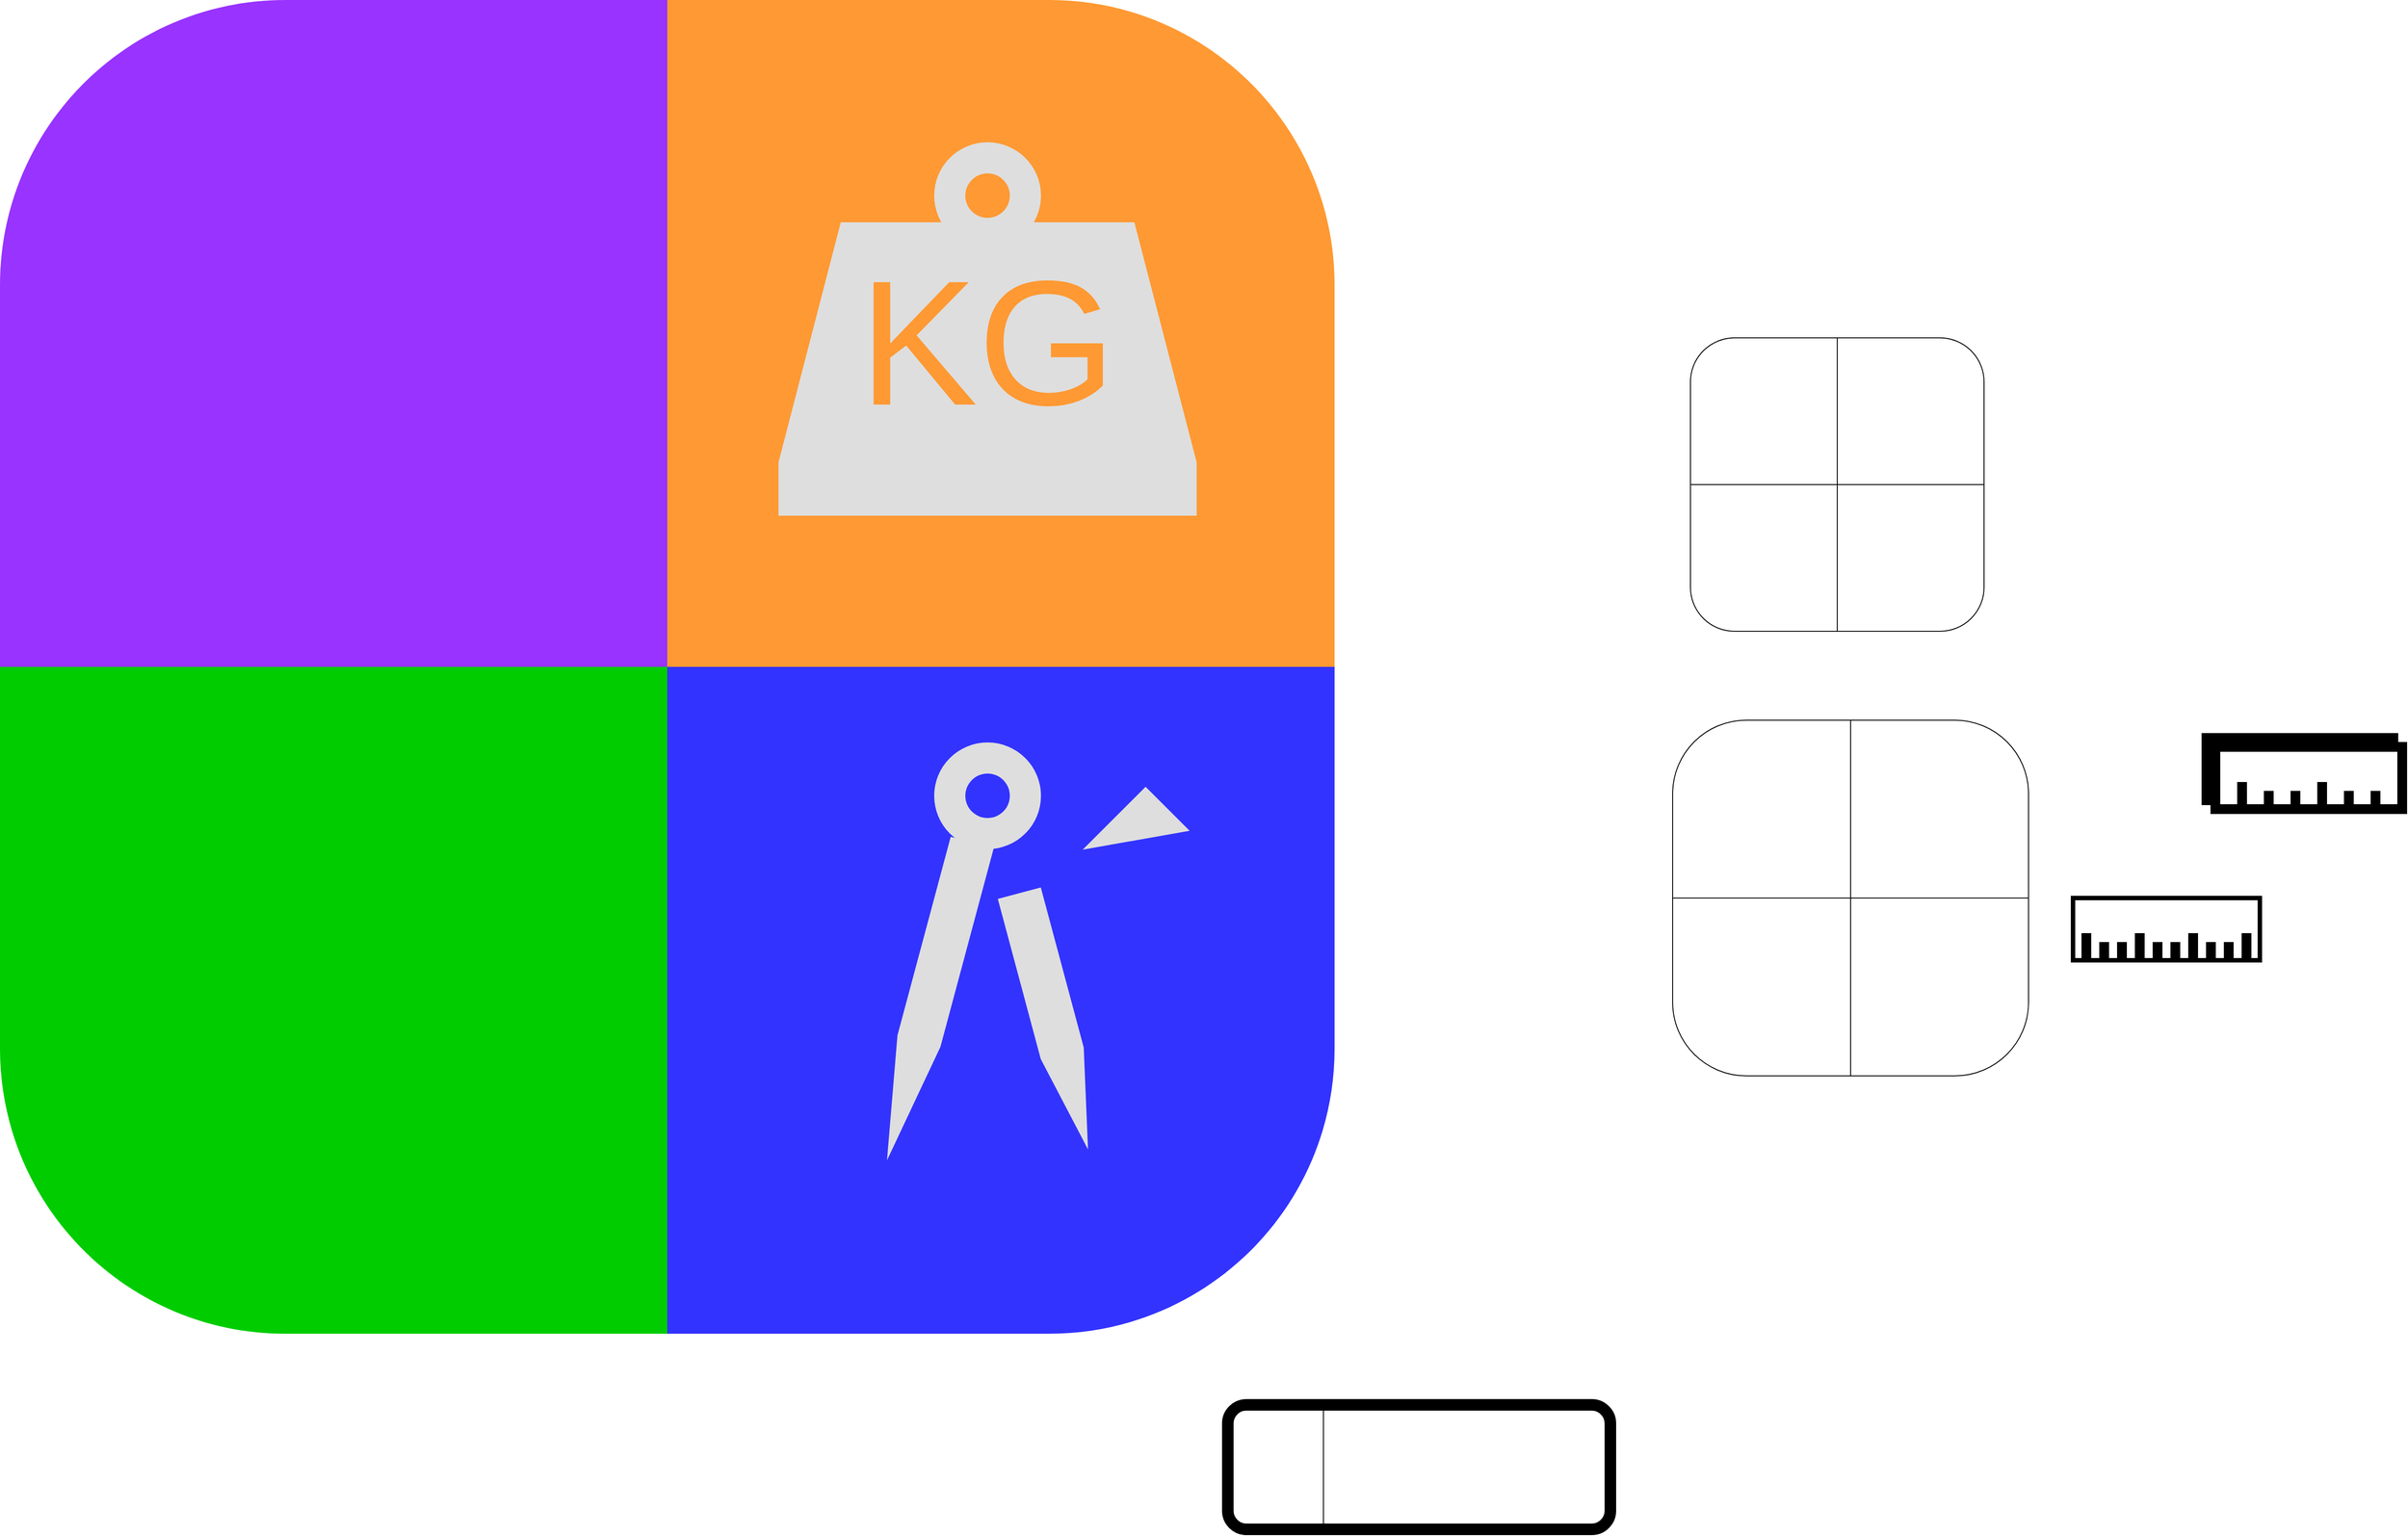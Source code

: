 <mxfile version="13.9.9" type="device"><diagram id="v6iMBg3ECgDKjJF5wP1H" name="페이지-1"><mxGraphModel dx="3230" dy="1719" grid="1" gridSize="10" guides="1" tooltips="1" connect="1" arrows="1" fold="1" page="1" pageScale="1" pageWidth="827" pageHeight="1169" math="0" shadow="0"><root><mxCell id="0"/><mxCell id="1" parent="0"/><mxCell id="wkdYx7ur7GUOPui_FxU7-1" value="" style="rounded=1;whiteSpace=wrap;html=1;" vertex="1" parent="1"><mxGeometry x="210" y="250" width="330" height="330" as="geometry"/></mxCell><mxCell id="wkdYx7ur7GUOPui_FxU7-3" value="" style="endArrow=none;html=1;entryX=1;entryY=0.5;entryDx=0;entryDy=0;exitX=0;exitY=0.5;exitDx=0;exitDy=0;" edge="1" parent="1" source="wkdYx7ur7GUOPui_FxU7-1" target="wkdYx7ur7GUOPui_FxU7-1"><mxGeometry width="50" height="50" relative="1" as="geometry"><mxPoint x="470" y="430" as="sourcePoint"/><mxPoint x="520" y="380" as="targetPoint"/></mxGeometry></mxCell><mxCell id="wkdYx7ur7GUOPui_FxU7-4" value="" style="endArrow=none;html=1;entryX=0.5;entryY=1;entryDx=0;entryDy=0;exitX=0.5;exitY=0;exitDx=0;exitDy=0;" edge="1" parent="1" source="wkdYx7ur7GUOPui_FxU7-1" target="wkdYx7ur7GUOPui_FxU7-1"><mxGeometry width="50" height="50" relative="1" as="geometry"><mxPoint x="220" y="425" as="sourcePoint"/><mxPoint x="550" y="425" as="targetPoint"/></mxGeometry></mxCell><mxCell id="wkdYx7ur7GUOPui_FxU7-6" value="" style="verticalLabelPosition=bottom;verticalAlign=top;html=1;shape=mxgraph.basic.corner_round_rect;dx=41.41;" vertex="1" parent="1"><mxGeometry x="190" y="680" width="200" height="200" as="geometry"/></mxCell><mxCell id="wkdYx7ur7GUOPui_FxU7-9" value="" style="verticalLabelPosition=bottom;verticalAlign=top;html=1;shape=mxgraph.basic.corner_round_rect;dx=41.41;rotation=-180;" vertex="1" parent="1"><mxGeometry x="390" y="880" width="200" height="200" as="geometry"/></mxCell><mxCell id="wkdYx7ur7GUOPui_FxU7-10" value="" style="verticalLabelPosition=bottom;verticalAlign=top;html=1;shape=mxgraph.basic.corner_round_rect;dx=41.41;rotation=90;" vertex="1" parent="1"><mxGeometry x="390" y="680" width="200" height="200" as="geometry"/></mxCell><mxCell id="wkdYx7ur7GUOPui_FxU7-11" value="" style="verticalLabelPosition=bottom;verticalAlign=top;html=1;shape=mxgraph.basic.corner_round_rect;dx=41.41;rotation=-90;" vertex="1" parent="1"><mxGeometry x="190" y="880" width="200" height="200" as="geometry"/></mxCell><mxCell id="wkdYx7ur7GUOPui_FxU7-12" value="" style="rounded=0;whiteSpace=wrap;html=1;strokeWidth=5;" vertex="1" parent="1"><mxGeometry x="640" y="880" width="210" height="70" as="geometry"/></mxCell><mxCell id="wkdYx7ur7GUOPui_FxU7-13" value="" style="rounded=0;whiteSpace=wrap;html=1;fillColor=#000000;" vertex="1" parent="1"><mxGeometry x="650" y="920" width="10" height="30" as="geometry"/></mxCell><mxCell id="wkdYx7ur7GUOPui_FxU7-14" value="" style="rounded=0;whiteSpace=wrap;html=1;fillColor=#000000;" vertex="1" parent="1"><mxGeometry x="670" y="930" width="10" height="20" as="geometry"/></mxCell><mxCell id="wkdYx7ur7GUOPui_FxU7-15" value="" style="rounded=0;whiteSpace=wrap;html=1;fillColor=#000000;" vertex="1" parent="1"><mxGeometry x="690" y="930" width="10" height="20" as="geometry"/></mxCell><mxCell id="wkdYx7ur7GUOPui_FxU7-16" value="" style="rounded=0;whiteSpace=wrap;html=1;fillColor=#000000;" vertex="1" parent="1"><mxGeometry x="710" y="920" width="10" height="30" as="geometry"/></mxCell><mxCell id="wkdYx7ur7GUOPui_FxU7-18" value="" style="rounded=0;whiteSpace=wrap;html=1;fillColor=#000000;" vertex="1" parent="1"><mxGeometry x="730" y="930" width="10" height="20" as="geometry"/></mxCell><mxCell id="wkdYx7ur7GUOPui_FxU7-19" value="" style="rounded=0;whiteSpace=wrap;html=1;fillColor=#000000;" vertex="1" parent="1"><mxGeometry x="750" y="930" width="10" height="20" as="geometry"/></mxCell><mxCell id="wkdYx7ur7GUOPui_FxU7-20" value="" style="rounded=0;whiteSpace=wrap;html=1;fillColor=#000000;" vertex="1" parent="1"><mxGeometry x="770" y="920" width="10" height="30" as="geometry"/></mxCell><mxCell id="wkdYx7ur7GUOPui_FxU7-22" value="" style="rounded=0;whiteSpace=wrap;html=1;fillColor=#000000;" vertex="1" parent="1"><mxGeometry x="790" y="930" width="10" height="20" as="geometry"/></mxCell><mxCell id="wkdYx7ur7GUOPui_FxU7-23" value="" style="rounded=0;whiteSpace=wrap;html=1;fillColor=#000000;" vertex="1" parent="1"><mxGeometry x="810" y="930" width="10" height="20" as="geometry"/></mxCell><mxCell id="wkdYx7ur7GUOPui_FxU7-24" value="" style="rounded=0;whiteSpace=wrap;html=1;fillColor=#000000;" vertex="1" parent="1"><mxGeometry x="830" y="920" width="10" height="30" as="geometry"/></mxCell><mxCell id="wkdYx7ur7GUOPui_FxU7-38" value="" style="rounded=0;whiteSpace=wrap;html=1;strokeWidth=11;" vertex="1" parent="1"><mxGeometry x="790" y="700" width="210" height="70" as="geometry"/></mxCell><mxCell id="wkdYx7ur7GUOPui_FxU7-39" value="" style="rounded=0;whiteSpace=wrap;html=1;fillColor=#000000;" vertex="1" parent="1"><mxGeometry x="815" y="740" width="10" height="30" as="geometry"/></mxCell><mxCell id="wkdYx7ur7GUOPui_FxU7-40" value="" style="rounded=0;whiteSpace=wrap;html=1;fillColor=#000000;" vertex="1" parent="1"><mxGeometry x="845" y="750" width="10" height="20" as="geometry"/></mxCell><mxCell id="wkdYx7ur7GUOPui_FxU7-41" value="" style="rounded=0;whiteSpace=wrap;html=1;fillColor=#000000;" vertex="1" parent="1"><mxGeometry x="875" y="750" width="10" height="20" as="geometry"/></mxCell><mxCell id="wkdYx7ur7GUOPui_FxU7-42" value="" style="rounded=0;whiteSpace=wrap;html=1;fillColor=#000000;" vertex="1" parent="1"><mxGeometry x="905" y="740" width="10" height="30" as="geometry"/></mxCell><mxCell id="wkdYx7ur7GUOPui_FxU7-43" value="" style="rounded=0;whiteSpace=wrap;html=1;fillColor=#000000;" vertex="1" parent="1"><mxGeometry x="935" y="750" width="10" height="20" as="geometry"/></mxCell><mxCell id="wkdYx7ur7GUOPui_FxU7-44" value="" style="rounded=0;whiteSpace=wrap;html=1;fillColor=#000000;" vertex="1" parent="1"><mxGeometry x="965" y="750" width="10" height="20" as="geometry"/></mxCell><mxCell id="wkdYx7ur7GUOPui_FxU7-51" value="" style="verticalLabelPosition=bottom;verticalAlign=top;html=1;shape=mxgraph.basic.corner_round_rect;dx=160.29;strokeColor=none;fillColor=#9933FF;" vertex="1" parent="1"><mxGeometry x="-1690" y="-130" width="750" height="750" as="geometry"/></mxCell><mxCell id="wkdYx7ur7GUOPui_FxU7-53" value="" style="verticalLabelPosition=bottom;verticalAlign=top;html=1;shape=mxgraph.basic.corner_round_rect;dx=160.29;rotation=90;strokeColor=none;fillColor=#FF9933;" vertex="1" parent="1"><mxGeometry x="-940" y="-130" width="750" height="750" as="geometry"/></mxCell><mxCell id="wkdYx7ur7GUOPui_FxU7-54" value="" style="verticalLabelPosition=bottom;verticalAlign=top;html=1;shape=mxgraph.basic.corner_round_rect;dx=160.29;rotation=-180;strokeColor=none;fillColor=#3333FF;" vertex="1" parent="1"><mxGeometry x="-970" y="620" width="780" height="750" as="geometry"/></mxCell><mxCell id="wkdYx7ur7GUOPui_FxU7-55" value="" style="verticalLabelPosition=bottom;verticalAlign=top;html=1;shape=mxgraph.basic.corner_round_rect;dx=160.29;rotation=-90;strokeColor=none;fillColor=#00CC00;" vertex="1" parent="1"><mxGeometry x="-1690" y="620" width="750" height="750" as="geometry"/></mxCell><mxCell id="wkdYx7ur7GUOPui_FxU7-57" value="" style="rounded=0;whiteSpace=wrap;html=1;strokeWidth=11;" vertex="1" parent="1"><mxGeometry x="800" y="710" width="210" height="70" as="geometry"/></mxCell><mxCell id="wkdYx7ur7GUOPui_FxU7-58" value="" style="rounded=0;whiteSpace=wrap;html=1;fillColor=#000000;" vertex="1" parent="1"><mxGeometry x="825" y="750" width="10" height="30" as="geometry"/></mxCell><mxCell id="wkdYx7ur7GUOPui_FxU7-59" value="" style="rounded=0;whiteSpace=wrap;html=1;fillColor=#000000;" vertex="1" parent="1"><mxGeometry x="855" y="760" width="10" height="20" as="geometry"/></mxCell><mxCell id="wkdYx7ur7GUOPui_FxU7-60" value="" style="rounded=0;whiteSpace=wrap;html=1;fillColor=#000000;" vertex="1" parent="1"><mxGeometry x="885" y="760" width="10" height="20" as="geometry"/></mxCell><mxCell id="wkdYx7ur7GUOPui_FxU7-61" value="" style="rounded=0;whiteSpace=wrap;html=1;fillColor=#000000;" vertex="1" parent="1"><mxGeometry x="915" y="750" width="10" height="30" as="geometry"/></mxCell><mxCell id="wkdYx7ur7GUOPui_FxU7-62" value="" style="rounded=0;whiteSpace=wrap;html=1;fillColor=#000000;" vertex="1" parent="1"><mxGeometry x="945" y="760" width="10" height="20" as="geometry"/></mxCell><mxCell id="wkdYx7ur7GUOPui_FxU7-63" value="" style="rounded=0;whiteSpace=wrap;html=1;fillColor=#000000;" vertex="1" parent="1"><mxGeometry x="975" y="760" width="10" height="20" as="geometry"/></mxCell><mxCell id="wkdYx7ur7GUOPui_FxU7-64" value="" style="rounded=1;whiteSpace=wrap;html=1;strokeWidth=13;fillColor=none;" vertex="1" parent="1"><mxGeometry x="-310" y="1450" width="430" height="140" as="geometry"/></mxCell><mxCell id="wkdYx7ur7GUOPui_FxU7-68" value="" style="endArrow=none;html=1;exitX=0.25;exitY=1;exitDx=0;exitDy=0;entryX=0.25;entryY=0;entryDx=0;entryDy=0;" edge="1" parent="1" source="wkdYx7ur7GUOPui_FxU7-64" target="wkdYx7ur7GUOPui_FxU7-64"><mxGeometry width="50" height="50" relative="1" as="geometry"><mxPoint x="-1250" y="800" as="sourcePoint"/><mxPoint x="-1200" y="750" as="targetPoint"/></mxGeometry></mxCell><mxCell id="wkdYx7ur7GUOPui_FxU7-69" value="&lt;font style=&quot;font-size: 200px&quot; color=&quot;#ff9933&quot;&gt;KG&lt;/font&gt;" style="shape=trapezoid;perimeter=trapezoidPerimeter;whiteSpace=wrap;html=1;fixedSize=1;strokeWidth=1;size=70;fillColor=#DEDEDE;strokeColor=none;" vertex="1" parent="1"><mxGeometry x="-815" y="120" width="470" height="270" as="geometry"/></mxCell><mxCell id="wkdYx7ur7GUOPui_FxU7-70" value="" style="rounded=0;whiteSpace=wrap;html=1;strokeWidth=1;fillColor=#DEDEDE;strokeColor=none;" vertex="1" parent="1"><mxGeometry x="-815" y="390" width="470" height="60" as="geometry"/></mxCell><mxCell id="wkdYx7ur7GUOPui_FxU7-72" value="" style="ellipse;whiteSpace=wrap;html=1;aspect=fixed;strokeWidth=1;fillColor=#DEDEDE;strokeColor=none;" vertex="1" parent="1"><mxGeometry x="-640" y="30" width="120" height="120" as="geometry"/></mxCell><mxCell id="wkdYx7ur7GUOPui_FxU7-73" value="" style="ellipse;whiteSpace=wrap;html=1;aspect=fixed;strokeWidth=1;strokeColor=none;fillColor=#FF9933;" vertex="1" parent="1"><mxGeometry x="-605" y="65" width="50" height="50" as="geometry"/></mxCell><mxCell id="wkdYx7ur7GUOPui_FxU7-74" value="" style="ellipse;whiteSpace=wrap;html=1;aspect=fixed;strokeWidth=1;fillColor=#DEDEDE;strokeColor=none;" vertex="1" parent="1"><mxGeometry x="-640" y="705" width="120" height="120" as="geometry"/></mxCell><mxCell id="wkdYx7ur7GUOPui_FxU7-75" value="" style="ellipse;whiteSpace=wrap;html=1;aspect=fixed;strokeWidth=1;strokeColor=none;fillColor=#3333FF;" vertex="1" parent="1"><mxGeometry x="-605" y="740" width="50" height="50" as="geometry"/></mxCell><mxCell id="wkdYx7ur7GUOPui_FxU7-76" value="" style="shape=offPageConnector;whiteSpace=wrap;html=1;strokeWidth=1;rotation=15;strokeColor=none;fillColor=#DEDEDE;" vertex="1" parent="1"><mxGeometry x="-670.17" y="811.29" width="50" height="370" as="geometry"/></mxCell><mxCell id="wkdYx7ur7GUOPui_FxU7-77" value="" style="shape=offPageConnector;whiteSpace=wrap;html=1;strokeWidth=1;rotation=-15;strokeColor=none;fillColor=#DEDEDE;" vertex="1" parent="1"><mxGeometry x="-530.72" y="869.48" width="50" height="298.3" as="geometry"/></mxCell><mxCell id="wkdYx7ur7GUOPui_FxU7-79" value="" style="verticalLabelPosition=bottom;verticalAlign=top;html=1;shape=mxgraph.basic.orthogonal_triangle;strokeWidth=1;fillColor=#DEDEDE;strokeColor=none;rotation=-225;" vertex="1" parent="1"><mxGeometry x="-463" y="780" width="100" height="70" as="geometry"/></mxCell></root></mxGraphModel></diagram></mxfile>